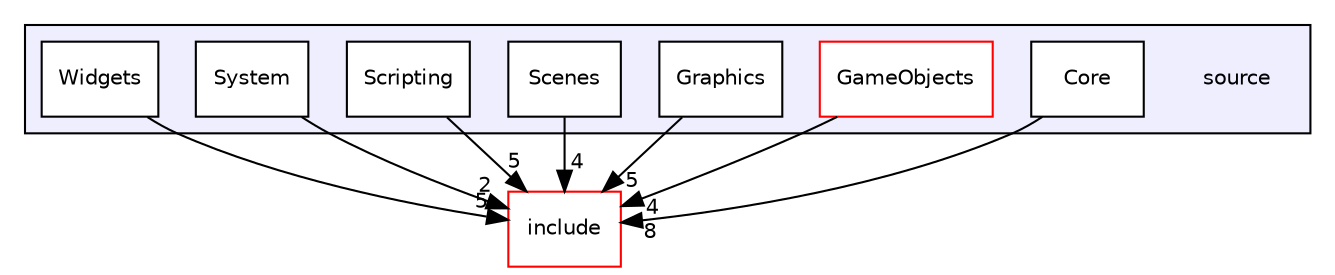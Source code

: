 digraph "C:/Users/folae/Documents/Code/Big-Projects/ScriptWizards/SmallGameLibrary/source" {
  compound=true
  node [ fontsize="10", fontname="Helvetica"];
  edge [ labelfontsize="10", labelfontname="Helvetica"];
  subgraph clusterdir_b2f33c71d4aa5e7af42a1ca61ff5af1b {
    graph [ bgcolor="#eeeeff", pencolor="black", label="" URL="dir_b2f33c71d4aa5e7af42a1ca61ff5af1b.html"];
    dir_b2f33c71d4aa5e7af42a1ca61ff5af1b [shape=plaintext label="source"];
  dir_1f10682fec53f0772108851bfcef2e4d [shape=box label="Core" fillcolor="white" style="filled" URL="dir_1f10682fec53f0772108851bfcef2e4d.html"];
  dir_c1636cf3a5cdf19b8523f29150fc01fd [shape=box label="GameObjects" fillcolor="white" style="filled" color="red" URL="dir_c1636cf3a5cdf19b8523f29150fc01fd.html"];
  dir_0c38eae9d0bfbbcaabb93b75be68a08d [shape=box label="Graphics" fillcolor="white" style="filled" URL="dir_0c38eae9d0bfbbcaabb93b75be68a08d.html"];
  dir_fb865effb56a20df3ba614bd2f26a7a0 [shape=box label="Scenes" fillcolor="white" style="filled" URL="dir_fb865effb56a20df3ba614bd2f26a7a0.html"];
  dir_026e206e8da2982416d6f86d6ddf0934 [shape=box label="Scripting" fillcolor="white" style="filled" URL="dir_026e206e8da2982416d6f86d6ddf0934.html"];
  dir_60fd6fe4baace88c2d6f0c7f797e0799 [shape=box label="System" fillcolor="white" style="filled" URL="dir_60fd6fe4baace88c2d6f0c7f797e0799.html"];
  dir_0d1264aa250640d99a57ae752fd71494 [shape=box label="Widgets" fillcolor="white" style="filled" URL="dir_0d1264aa250640d99a57ae752fd71494.html"];
  }
  dir_d44c64559bbebec7f509842c48db8b23 [shape=box label="include" fillcolor="white" style="filled" color="red" URL="dir_d44c64559bbebec7f509842c48db8b23.html"];
  dir_026e206e8da2982416d6f86d6ddf0934->dir_d44c64559bbebec7f509842c48db8b23 [headlabel="5", labeldistance=1.5 headhref="dir_000018_000001.html"];
  dir_0c38eae9d0bfbbcaabb93b75be68a08d->dir_d44c64559bbebec7f509842c48db8b23 [headlabel="5", labeldistance=1.5 headhref="dir_000016_000001.html"];
  dir_0d1264aa250640d99a57ae752fd71494->dir_d44c64559bbebec7f509842c48db8b23 [headlabel="5", labeldistance=1.5 headhref="dir_000020_000001.html"];
  dir_1f10682fec53f0772108851bfcef2e4d->dir_d44c64559bbebec7f509842c48db8b23 [headlabel="8", labeldistance=1.5 headhref="dir_000013_000001.html"];
  dir_60fd6fe4baace88c2d6f0c7f797e0799->dir_d44c64559bbebec7f509842c48db8b23 [headlabel="2", labeldistance=1.5 headhref="dir_000019_000001.html"];
  dir_c1636cf3a5cdf19b8523f29150fc01fd->dir_d44c64559bbebec7f509842c48db8b23 [headlabel="4", labeldistance=1.5 headhref="dir_000014_000001.html"];
  dir_fb865effb56a20df3ba614bd2f26a7a0->dir_d44c64559bbebec7f509842c48db8b23 [headlabel="4", labeldistance=1.5 headhref="dir_000017_000001.html"];
}
